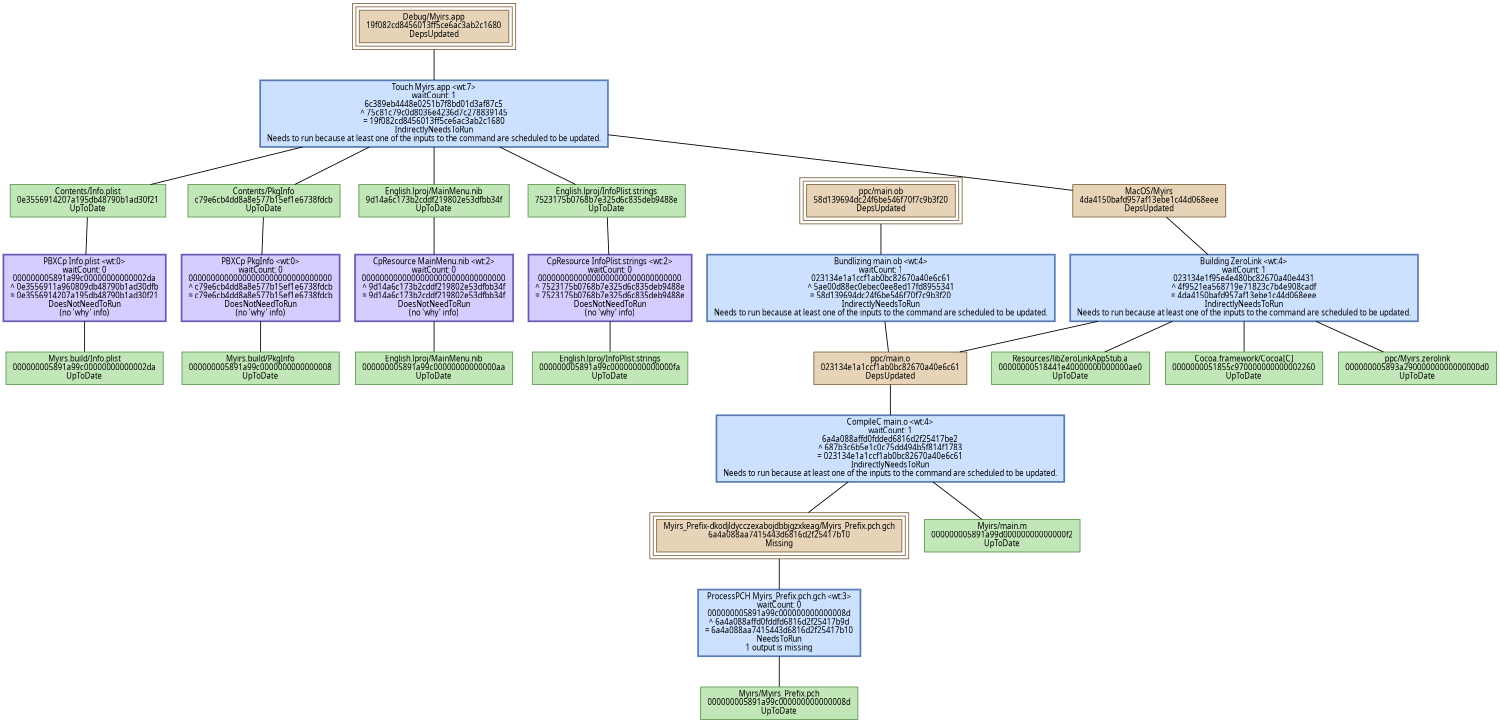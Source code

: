 digraph Myirs {
   size = "10.000000,8.500000";
   concentrate = false;

   node [ shape = box, style = filled, color = "0.3 0.5 0.6", fillcolor = "0.3 0.2 0.9", fontname = "Monaco", fontsize = "9" ];
   n00001 [ label = "Debug/Myirs.app\n19f082cd8456013ff5ce6ac3ab2c1680\nDepsUpdated", color = "0.1 0.5 0.5", fillcolor = "0.1 0.2 0.9", peripheries = 3 ];
   n00002 [ label = "Contents/Info.plist\n0e3556914207a195db48790b1ad30f21\nUpToDate" ];
   n00003 [ label = "Myirs.build/Info.plist\n000000005891a99c00000000000002da\nUpToDate" ];
   n00004 [ label = "Contents/PkgInfo\nc79e6cb4dd8a8e577b15ef1e6738fdcb\nUpToDate" ];
   n00005 [ label = "Myirs.build/PkgInfo\n000000005891a99c0000000000000008\nUpToDate" ];
   n00006 [ label = "English.lproj/MainMenu.nib\n9d14a6c173b2cddf219802e53dfbb34f\nUpToDate" ];
   n00007 [ label = "English.lproj/MainMenu.nib\n000000005891a99c00000000000000aa\nUpToDate" ];
   n00008 [ label = "English.lproj/InfoPlist.strings\n7523175b0768b7e325d6c835deb9488e\nUpToDate" ];
   n00009 [ label = "English.lproj/InfoPlist.strings\n000000005891a99c00000000000000fa\nUpToDate" ];
   n00010 [ label = "ppc/main.o\n023134e1a1ccf1ab0bc82670a40e6c61\nDepsUpdated", color = "0.1 0.5 0.5", fillcolor = "0.1 0.2 0.9" ];
   n00011 [ label = "Myirs/Myirs_Prefix.pch\n000000005891a99c000000000000008d\nUpToDate" ];
   n00012 [ label = "Myirs_Prefix-dkodjldycczexabojdbbjgzxkeag/Myirs_Prefix.pch.gch\n6a4a088aa7415443d6816d2f25417b10\nMissing", color = "0.1 0.5 0.5", fillcolor = "0.1 0.2 0.9", peripheries = 3 ];
   n00013 [ label = "Myirs/main.m\n000000005891a99d00000000000000f2\nUpToDate" ];
   n00014 [ label = "MacOS/Myirs\n4da4150bafd957af13ebe1c44d068eee\nDepsUpdated", color = "0.1 0.5 0.5", fillcolor = "0.1 0.2 0.9" ];
   n00015 [ label = "ppc/main.ob\n58d139694dc24f6be546f70f7c9b3f20\nDepsUpdated", color = "0.1 0.5 0.5", fillcolor = "0.1 0.2 0.9", peripheries = 3 ];
   n00016 [ label = "Resources/libZeroLinkAppStub.a\n00000000518441e40000000000000ae0\nUpToDate" ];
   n00017 [ label = "Cocoa.framework/Cocoa[C]\n0000000051855c970000000000002260\nUpToDate" ];
   n00018 [ label = "ppc/Myirs.zerolink\n000000005893a29000000000000000d0\nUpToDate" ];

   node [ shape = box, style = "filled,bold", color = "0.7 0.5 0.7", fillcolor = "0.7 0.2 1.0", fontname = "Monaco", fontsize = "9" ];
   c00001 [ label = "PBXCp Info.plist <wt:0>\nwaitCount: 0\n000000005891a99c00000000000002da\n^ 0e3556911a960809db48790b1ad30dfb\n= 0e3556914207a195db48790b1ad30f21\nDoesNotNeedToRun\n(no 'why' info)" ];
   c00002 [ label = "PBXCp PkgInfo <wt:0>\nwaitCount: 0\n00000000000000000000000000000000\n^ c79e6cb4dd8a8e577b15ef1e6738fdcb\n= c79e6cb4dd8a8e577b15ef1e6738fdcb\nDoesNotNeedToRun\n(no 'why' info)" ];
   c00003 [ label = "CpResource MainMenu.nib <wt:2>\nwaitCount: 0\n00000000000000000000000000000000\n^ 9d14a6c173b2cddf219802e53dfbb34f\n= 9d14a6c173b2cddf219802e53dfbb34f\nDoesNotNeedToRun\n(no 'why' info)" ];
   c00004 [ label = "CpResource InfoPlist.strings <wt:2>\nwaitCount: 0\n00000000000000000000000000000000\n^ 7523175b0768b7e325d6c835deb9488e\n= 7523175b0768b7e325d6c835deb9488e\nDoesNotNeedToRun\n(no 'why' info)" ];
   c00005 [ label = "CompileC main.o <wt:4>\nwaitCount: 1\n6a4a088affd0fdded6816d2f25417be2\n^ 687b3c6b5e1c0c75dd494b5f814f1783\n= 023134e1a1ccf1ab0bc82670a40e6c61\nIndirectlyNeedsToRun\nNeeds to run because at least one of the inputs to the command are scheduled to be updated.", color = "0.6 0.5 0.7", fillcolor = "0.6 0.2 1.0" ];
   c00006 [ label = "ProcessPCH Myirs_Prefix.pch.gch <wt:3>\nwaitCount: 0\n000000005891a99c000000000000008d\n^ 6a4a088affd0fddfd6816d2f25417b9d\n= 6a4a088aa7415443d6816d2f25417b10\nNeedsToRun\n1 output is missing", color = "0.6 0.5 0.7", fillcolor = "0.6 0.2 1.0" ];
   c00007 [ label = "Bundlizing main.ob <wt:4>\nwaitCount: 1\n023134e1a1ccf1ab0bc82670a40e6c61\n^ 5ae00d88ec0ebec0ee8ed17fd8955341\n= 58d139694dc24f6be546f70f7c9b3f20\nIndirectlyNeedsToRun\nNeeds to run because at least one of the inputs to the command are scheduled to be updated.", color = "0.6 0.5 0.7", fillcolor = "0.6 0.2 1.0" ];
   c00008 [ label = "Building ZeroLink <wt:4>\nwaitCount: 1\n023134e1f95e4e480bc82670a40e4431\n^ 4f9521ea568719e71823c7b4e908cadf\n= 4da4150bafd957af13ebe1c44d068eee\nIndirectlyNeedsToRun\nNeeds to run because at least one of the inputs to the command are scheduled to be updated.", color = "0.6 0.5 0.7", fillcolor = "0.6 0.2 1.0" ];
   c00009 [ label = "Touch Myirs.app <wt:7>\nwaitCount: 1\n6c389eb4448e0251b7f8bd01d3af87c5\n^ 75c81c79c0d8036e4236d7c278839145\n= 19f082cd8456013ff5ce6ac3ab2c1680\nIndirectlyNeedsToRun\nNeeds to run because at least one of the inputs to the command are scheduled to be updated.", color = "0.6 0.5 0.7", fillcolor = "0.6 0.2 1.0" ];

   edge [ style = solid, color = black, arrowhead = none, arrowtail = normal ];
   n00001 -> { c00009 };
   n00002 -> { c00001 };
   n00004 -> { c00002 };
   n00006 -> { c00003 };
   n00008 -> { c00004 };
   n00010 -> { c00005 };
   n00012 -> { c00006 };
   n00014 -> { c00008 };
   n00015 -> { c00007 };
   c00001 -> { n00003 };
   c00002 -> { n00005 n00005 };
   c00003 -> { n00007 n00007 };
   c00004 -> { n00009 n00009 };
   c00005 -> { n00012 n00013 };
   c00006 -> { n00011 };
   c00007 -> { n00010 };
   c00008 -> { n00010 n00016 n00017 n00018 };
   c00009 -> { n00002 n00004 n00006 n00008 n00014 };

   edge [ style = solid, color = gray60, arrowhead = none, arrowtail = normal ];
}
